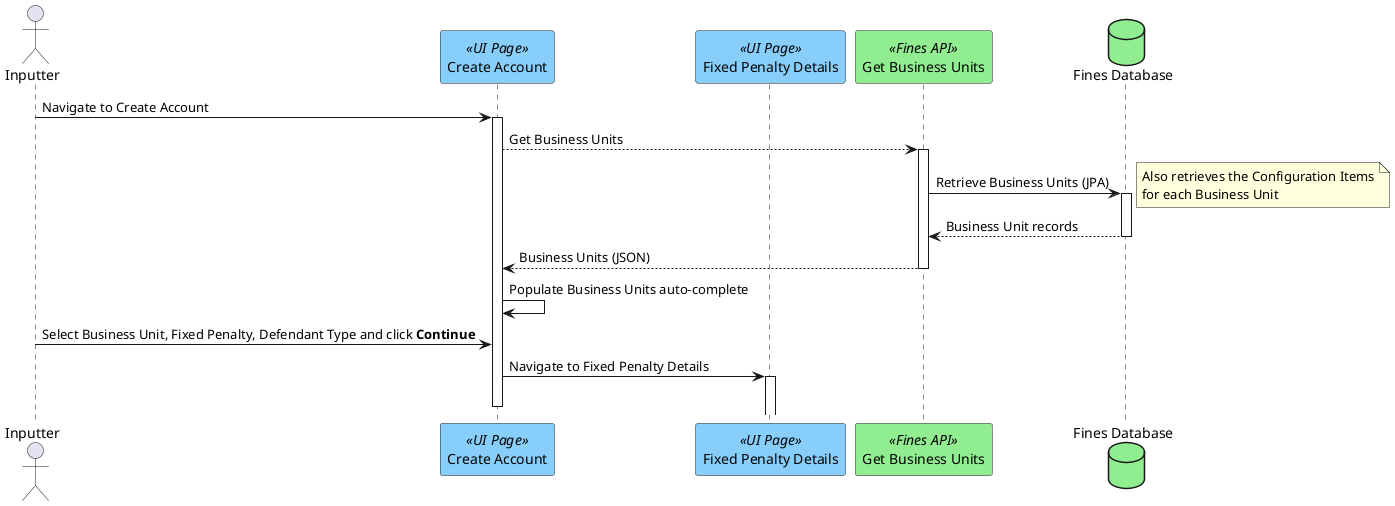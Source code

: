 @startuml
actor "Inputter" as user
participant "Create Account" as createAccounts <<UI Page>> #lightskyblue
participant "Fixed Penalty Details" as fixedPenaltyDetails <<UI Page>> #lightskyblue
participant "Get Business Units" as businessUnits <<Fines API>> #lightgreen
database "Fines Database" as db #lightgreen

user -> createAccounts ++ : Navigate to Create Account
createAccounts --> businessUnits++ : Get Business Units
businessUnits -> db ++ : Retrieve Business Units (JPA)
note right
  Also retrieves the Configuration Items
  for each Business Unit
end note
businessUnits <-- db -- : Business Unit records
createAccounts <-- businessUnits-- : Business Units (JSON)
createAccounts -> createAccounts : Populate Business Units auto-complete
user -> createAccounts : Select Business Unit, Fixed Penalty, Defendant Type and click <b>Continue</b>
createAccounts -> fixedPenaltyDetails ++ : Navigate to Fixed Penalty Details
deactivate createAccounts
@enduml